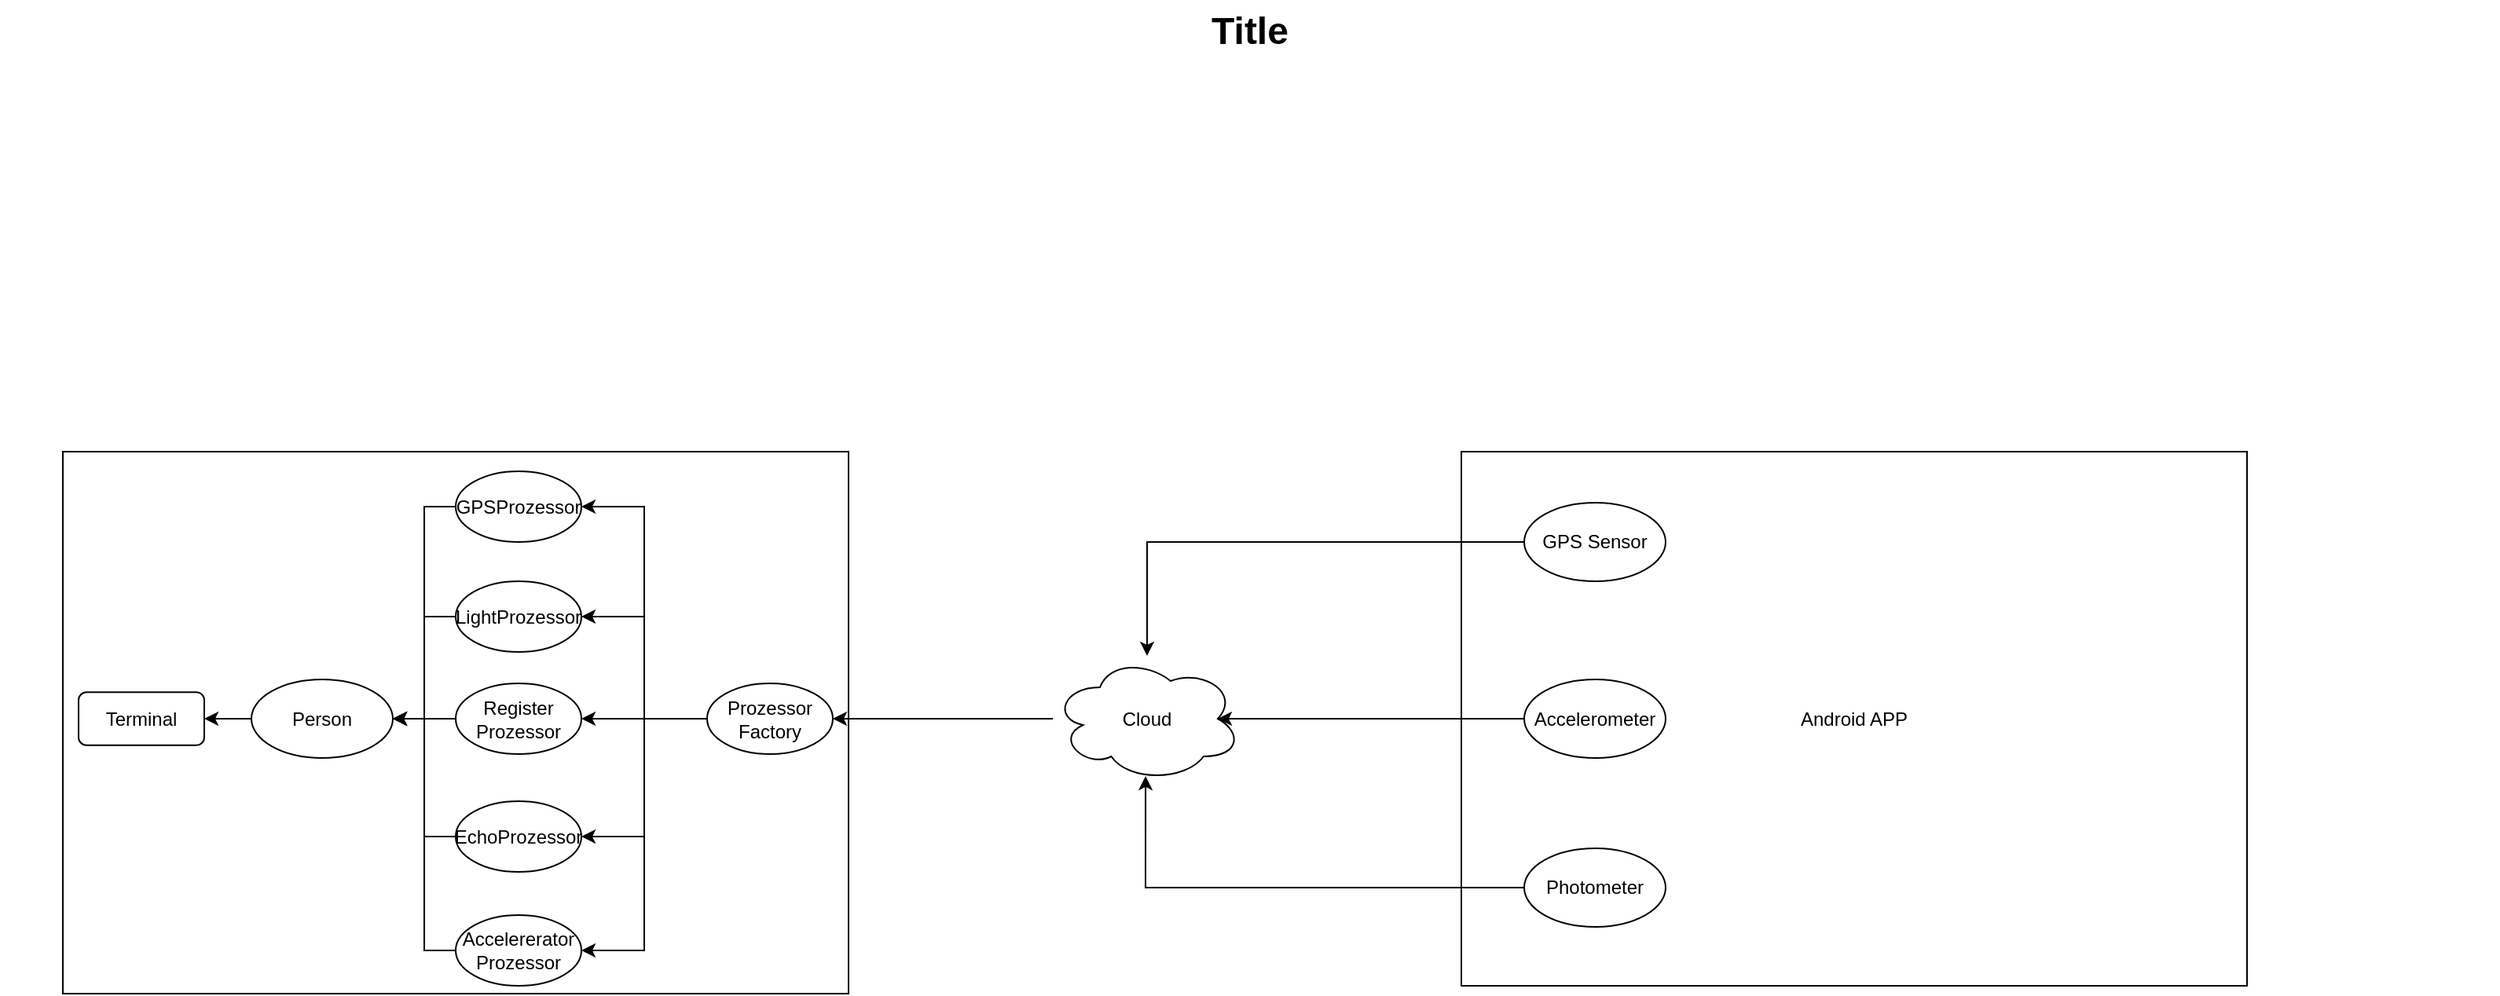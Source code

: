 <mxfile version="13.1.1" type="github">
  <diagram id="6I0OCvxSQrVGMHxT2VVA" name="Page-1">
    <mxGraphModel dx="1422" dy="804" grid="1" gridSize="10" guides="1" tooltips="1" connect="1" arrows="1" fold="1" page="1" pageScale="1" pageWidth="850" pageHeight="1100" math="0" shadow="0">
      <root>
        <mxCell id="0" />
        <mxCell id="1" parent="0" />
        <mxCell id="dKdSaXE48SgPbhcamS2K-63" value="Title" style="text;strokeColor=none;fillColor=none;html=1;fontSize=24;fontStyle=1;verticalAlign=middle;align=center;" parent="1" vertex="1">
          <mxGeometry x="50" y="70" width="1590" height="40" as="geometry" />
        </mxCell>
        <mxCell id="x8y8AthmbA7N74fUXHGF-3" value="&lt;div&gt;&lt;br&gt;&lt;/div&gt;" style="rounded=0;whiteSpace=wrap;html=1;" vertex="1" parent="1">
          <mxGeometry x="90" y="357.5" width="500" height="345" as="geometry" />
        </mxCell>
        <mxCell id="x8y8AthmbA7N74fUXHGF-6" value="Android APP" style="rounded=0;whiteSpace=wrap;html=1;" vertex="1" parent="1">
          <mxGeometry x="980" y="357.5" width="500" height="340" as="geometry" />
        </mxCell>
        <mxCell id="x8y8AthmbA7N74fUXHGF-27" style="edgeStyle=orthogonalEdgeStyle;rounded=0;orthogonalLoop=1;jettySize=auto;html=1;" edge="1" parent="1" source="x8y8AthmbA7N74fUXHGF-12" target="x8y8AthmbA7N74fUXHGF-26">
          <mxGeometry relative="1" as="geometry" />
        </mxCell>
        <mxCell id="x8y8AthmbA7N74fUXHGF-12" value="Cloud" style="ellipse;shape=cloud;whiteSpace=wrap;html=1;" vertex="1" parent="1">
          <mxGeometry x="720" y="487.5" width="120" height="80" as="geometry" />
        </mxCell>
        <mxCell id="x8y8AthmbA7N74fUXHGF-21" style="edgeStyle=orthogonalEdgeStyle;rounded=0;orthogonalLoop=1;jettySize=auto;html=1;" edge="1" parent="1" source="x8y8AthmbA7N74fUXHGF-16" target="x8y8AthmbA7N74fUXHGF-12">
          <mxGeometry relative="1" as="geometry" />
        </mxCell>
        <mxCell id="x8y8AthmbA7N74fUXHGF-16" value="GPS Sensor" style="ellipse;whiteSpace=wrap;html=1;" vertex="1" parent="1">
          <mxGeometry x="1020" y="390" width="90" height="50" as="geometry" />
        </mxCell>
        <mxCell id="x8y8AthmbA7N74fUXHGF-20" style="edgeStyle=orthogonalEdgeStyle;rounded=0;orthogonalLoop=1;jettySize=auto;html=1;entryX=0.875;entryY=0.5;entryDx=0;entryDy=0;entryPerimeter=0;" edge="1" parent="1" source="x8y8AthmbA7N74fUXHGF-19" target="x8y8AthmbA7N74fUXHGF-12">
          <mxGeometry relative="1" as="geometry" />
        </mxCell>
        <mxCell id="x8y8AthmbA7N74fUXHGF-19" value="Accelerometer" style="ellipse;whiteSpace=wrap;html=1;" vertex="1" parent="1">
          <mxGeometry x="1020" y="502.5" width="90" height="50" as="geometry" />
        </mxCell>
        <mxCell id="x8y8AthmbA7N74fUXHGF-23" style="edgeStyle=orthogonalEdgeStyle;rounded=0;orthogonalLoop=1;jettySize=auto;html=1;entryX=0.492;entryY=0.956;entryDx=0;entryDy=0;entryPerimeter=0;" edge="1" parent="1" source="x8y8AthmbA7N74fUXHGF-22" target="x8y8AthmbA7N74fUXHGF-12">
          <mxGeometry relative="1" as="geometry" />
        </mxCell>
        <mxCell id="x8y8AthmbA7N74fUXHGF-22" value="Photometer" style="ellipse;whiteSpace=wrap;html=1;" vertex="1" parent="1">
          <mxGeometry x="1020" y="610" width="90" height="50" as="geometry" />
        </mxCell>
        <mxCell id="x8y8AthmbA7N74fUXHGF-44" style="edgeStyle=orthogonalEdgeStyle;rounded=0;orthogonalLoop=1;jettySize=auto;html=1;entryX=1;entryY=0.5;entryDx=0;entryDy=0;" edge="1" parent="1" source="x8y8AthmbA7N74fUXHGF-24" target="x8y8AthmbA7N74fUXHGF-39">
          <mxGeometry relative="1" as="geometry" />
        </mxCell>
        <mxCell id="x8y8AthmbA7N74fUXHGF-24" value="GPSProzessor" style="ellipse;whiteSpace=wrap;html=1;" vertex="1" parent="1">
          <mxGeometry x="340" y="370" width="80" height="45" as="geometry" />
        </mxCell>
        <mxCell id="x8y8AthmbA7N74fUXHGF-43" style="edgeStyle=orthogonalEdgeStyle;rounded=0;orthogonalLoop=1;jettySize=auto;html=1;entryX=1;entryY=0.5;entryDx=0;entryDy=0;" edge="1" parent="1" source="x8y8AthmbA7N74fUXHGF-28" target="x8y8AthmbA7N74fUXHGF-39">
          <mxGeometry relative="1" as="geometry" />
        </mxCell>
        <mxCell id="x8y8AthmbA7N74fUXHGF-28" value="LightProzessor" style="ellipse;whiteSpace=wrap;html=1;" vertex="1" parent="1">
          <mxGeometry x="340" y="440" width="80" height="45" as="geometry" />
        </mxCell>
        <mxCell id="x8y8AthmbA7N74fUXHGF-33" value="" style="edgeStyle=orthogonalEdgeStyle;rounded=0;orthogonalLoop=1;jettySize=auto;html=1;" edge="1" parent="1" source="x8y8AthmbA7N74fUXHGF-26" target="x8y8AthmbA7N74fUXHGF-32">
          <mxGeometry relative="1" as="geometry" />
        </mxCell>
        <mxCell id="x8y8AthmbA7N74fUXHGF-35" style="edgeStyle=orthogonalEdgeStyle;rounded=0;orthogonalLoop=1;jettySize=auto;html=1;entryX=1;entryY=0.5;entryDx=0;entryDy=0;" edge="1" parent="1" source="x8y8AthmbA7N74fUXHGF-26" target="x8y8AthmbA7N74fUXHGF-28">
          <mxGeometry relative="1" as="geometry" />
        </mxCell>
        <mxCell id="x8y8AthmbA7N74fUXHGF-36" style="edgeStyle=orthogonalEdgeStyle;rounded=0;orthogonalLoop=1;jettySize=auto;html=1;entryX=1;entryY=0.5;entryDx=0;entryDy=0;" edge="1" parent="1" source="x8y8AthmbA7N74fUXHGF-26" target="x8y8AthmbA7N74fUXHGF-30">
          <mxGeometry relative="1" as="geometry" />
        </mxCell>
        <mxCell id="x8y8AthmbA7N74fUXHGF-37" style="edgeStyle=orthogonalEdgeStyle;rounded=0;orthogonalLoop=1;jettySize=auto;html=1;entryX=1;entryY=0.5;entryDx=0;entryDy=0;" edge="1" parent="1" source="x8y8AthmbA7N74fUXHGF-26" target="x8y8AthmbA7N74fUXHGF-24">
          <mxGeometry relative="1" as="geometry" />
        </mxCell>
        <mxCell id="x8y8AthmbA7N74fUXHGF-38" style="edgeStyle=orthogonalEdgeStyle;rounded=0;orthogonalLoop=1;jettySize=auto;html=1;entryX=1;entryY=0.5;entryDx=0;entryDy=0;" edge="1" parent="1" source="x8y8AthmbA7N74fUXHGF-26" target="x8y8AthmbA7N74fUXHGF-31">
          <mxGeometry relative="1" as="geometry" />
        </mxCell>
        <mxCell id="x8y8AthmbA7N74fUXHGF-26" value="Prozessor Factory" style="ellipse;whiteSpace=wrap;html=1;" vertex="1" parent="1">
          <mxGeometry x="500" y="505" width="80" height="45" as="geometry" />
        </mxCell>
        <mxCell id="x8y8AthmbA7N74fUXHGF-45" style="edgeStyle=orthogonalEdgeStyle;rounded=0;orthogonalLoop=1;jettySize=auto;html=1;entryX=1;entryY=0.5;entryDx=0;entryDy=0;" edge="1" parent="1" source="x8y8AthmbA7N74fUXHGF-30" target="x8y8AthmbA7N74fUXHGF-39">
          <mxGeometry relative="1" as="geometry" />
        </mxCell>
        <mxCell id="x8y8AthmbA7N74fUXHGF-30" value="EchoProzessor" style="ellipse;whiteSpace=wrap;html=1;" vertex="1" parent="1">
          <mxGeometry x="340" y="580" width="80" height="45" as="geometry" />
        </mxCell>
        <mxCell id="x8y8AthmbA7N74fUXHGF-46" style="edgeStyle=orthogonalEdgeStyle;rounded=0;orthogonalLoop=1;jettySize=auto;html=1;entryX=1;entryY=0.5;entryDx=0;entryDy=0;" edge="1" parent="1" source="x8y8AthmbA7N74fUXHGF-31" target="x8y8AthmbA7N74fUXHGF-39">
          <mxGeometry relative="1" as="geometry" />
        </mxCell>
        <mxCell id="x8y8AthmbA7N74fUXHGF-31" value="Accelererator Prozessor" style="ellipse;whiteSpace=wrap;html=1;" vertex="1" parent="1">
          <mxGeometry x="340" y="652.5" width="80" height="45" as="geometry" />
        </mxCell>
        <mxCell id="x8y8AthmbA7N74fUXHGF-40" style="edgeStyle=orthogonalEdgeStyle;rounded=0;orthogonalLoop=1;jettySize=auto;html=1;" edge="1" parent="1" source="x8y8AthmbA7N74fUXHGF-32" target="x8y8AthmbA7N74fUXHGF-39">
          <mxGeometry relative="1" as="geometry" />
        </mxCell>
        <mxCell id="x8y8AthmbA7N74fUXHGF-32" value="Register Prozessor" style="ellipse;whiteSpace=wrap;html=1;" vertex="1" parent="1">
          <mxGeometry x="340" y="505" width="80" height="45" as="geometry" />
        </mxCell>
        <mxCell id="x8y8AthmbA7N74fUXHGF-42" value="" style="edgeStyle=orthogonalEdgeStyle;rounded=0;orthogonalLoop=1;jettySize=auto;html=1;" edge="1" parent="1" source="x8y8AthmbA7N74fUXHGF-39">
          <mxGeometry relative="1" as="geometry">
            <mxPoint x="180" y="527.5" as="targetPoint" />
          </mxGeometry>
        </mxCell>
        <mxCell id="x8y8AthmbA7N74fUXHGF-39" value="Person" style="ellipse;whiteSpace=wrap;html=1;" vertex="1" parent="1">
          <mxGeometry x="210" y="502.5" width="90" height="50" as="geometry" />
        </mxCell>
        <mxCell id="x8y8AthmbA7N74fUXHGF-47" value="Terminal" style="rounded=1;whiteSpace=wrap;html=1;" vertex="1" parent="1">
          <mxGeometry x="100" y="510.63" width="80" height="33.75" as="geometry" />
        </mxCell>
      </root>
    </mxGraphModel>
  </diagram>
</mxfile>
